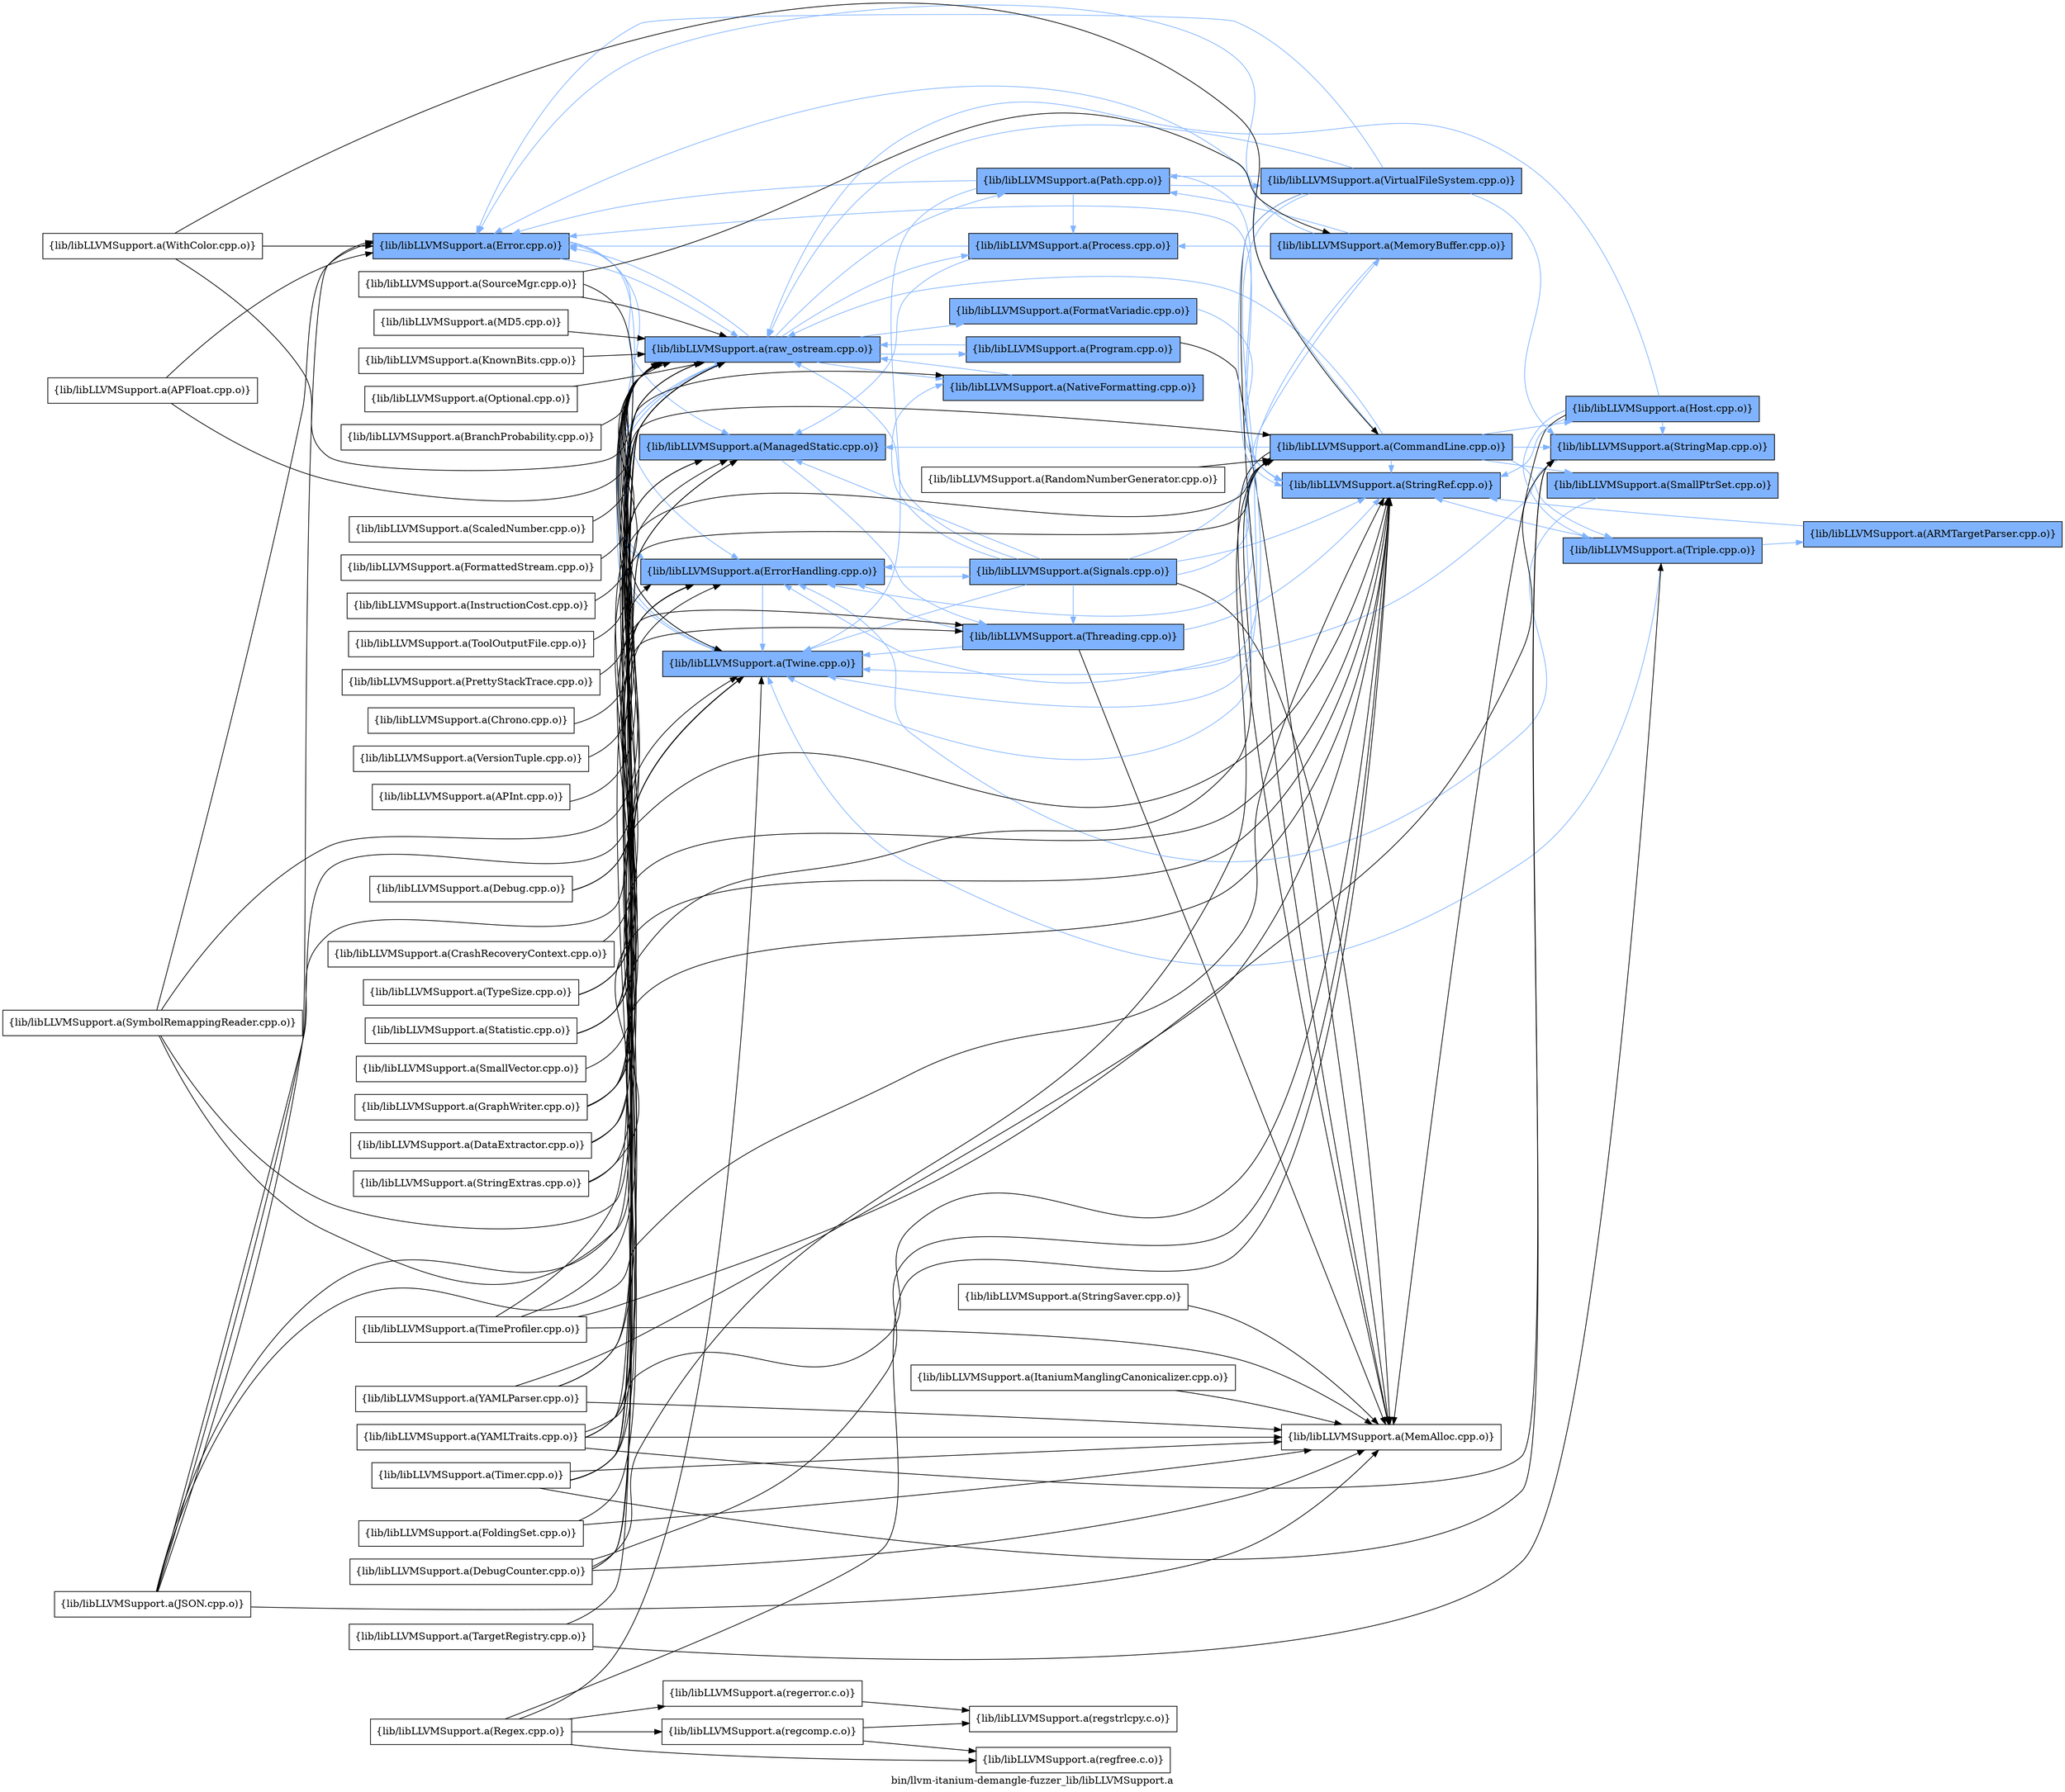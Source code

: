 digraph "bin/llvm-itanium-demangle-fuzzer_lib/libLLVMSupport.a" {
	label="bin/llvm-itanium-demangle-fuzzer_lib/libLLVMSupport.a";
	rankdir=LR;
	{ rank=same; Node0x55ae7112a848;  }
	{ rank=same; Node0x55ae7112a0c8; Node0x55ae7112c378; Node0x55ae7112c058; Node0x55ae71131508;  }
	{ rank=same; Node0x55ae711314b8; Node0x55ae7112f208; Node0x55ae7112d3b8; Node0x55ae71130888; Node0x55ae7112fc08; Node0x55ae7112f258; Node0x55ae71128d18;  }
	{ rank=same; Node0x55ae7112f1b8; Node0x55ae7112b298; Node0x55ae7112d4f8; Node0x55ae7112c918; Node0x55ae7112bec8;  }
	{ rank=same; Node0x55ae7112d228; Node0x55ae7112e9e8; Node0x55ae7112a898; Node0x55ae7112ef88;  }
	{ rank=same; Node0x55ae7112a848;  }
	{ rank=same; Node0x55ae7112a0c8; Node0x55ae7112c378; Node0x55ae7112c058; Node0x55ae71131508;  }
	{ rank=same; Node0x55ae711314b8; Node0x55ae7112f208; Node0x55ae7112d3b8; Node0x55ae71130888; Node0x55ae7112fc08; Node0x55ae7112f258; Node0x55ae71128d18;  }
	{ rank=same; Node0x55ae7112f1b8; Node0x55ae7112b298; Node0x55ae7112d4f8; Node0x55ae7112c918; Node0x55ae7112bec8;  }
	{ rank=same; Node0x55ae7112d228; Node0x55ae7112e9e8; Node0x55ae7112a898; Node0x55ae7112ef88;  }

	Node0x55ae7112a848 [shape=record,shape=box,group=1,style=filled,fillcolor="0.600000 0.5 1",label="{lib/libLLVMSupport.a(Error.cpp.o)}"];
	Node0x55ae7112a848 -> Node0x55ae7112a0c8[color="0.600000 0.5 1"];
	Node0x55ae7112a848 -> Node0x55ae7112c378[color="0.600000 0.5 1"];
	Node0x55ae7112a848 -> Node0x55ae7112c058[color="0.600000 0.5 1"];
	Node0x55ae7112a848 -> Node0x55ae71131508[color="0.600000 0.5 1"];
	Node0x55ae7112d4f8 [shape=record,shape=box,group=1,style=filled,fillcolor="0.600000 0.5 1",label="{lib/libLLVMSupport.a(MemoryBuffer.cpp.o)}"];
	Node0x55ae7112d4f8 -> Node0x55ae7112a848[color="0.600000 0.5 1"];
	Node0x55ae7112d4f8 -> Node0x55ae7112c058[color="0.600000 0.5 1"];
	Node0x55ae7112d4f8 -> Node0x55ae7112f258[color="0.600000 0.5 1"];
	Node0x55ae7112d4f8 -> Node0x55ae71128d18[color="0.600000 0.5 1"];
	Node0x55ae7112c918 [shape=record,shape=box,group=1,style=filled,fillcolor="0.600000 0.5 1",label="{lib/libLLVMSupport.a(StringRef.cpp.o)}"];
	Node0x55ae7112c918 -> Node0x55ae7112a848[color="0.600000 0.5 1"];
	Node0x55ae7112a898 [shape=record,shape=box,group=1,style=filled,fillcolor="0.600000 0.5 1",label="{lib/libLLVMSupport.a(Triple.cpp.o)}"];
	Node0x55ae7112a898 -> Node0x55ae7112c918[color="0.600000 0.5 1"];
	Node0x55ae7112a898 -> Node0x55ae7112a578[color="0.600000 0.5 1"];
	Node0x55ae7112a898 -> Node0x55ae7112c058[color="0.600000 0.5 1"];
	Node0x55ae71131508 [shape=record,shape=box,group=1,style=filled,fillcolor="0.600000 0.5 1",label="{lib/libLLVMSupport.a(raw_ostream.cpp.o)}"];
	Node0x55ae71131508 -> Node0x55ae7112a848[color="0.600000 0.5 1"];
	Node0x55ae71131508 -> Node0x55ae7112a0c8[color="0.600000 0.5 1"];
	Node0x55ae71131508 -> Node0x55ae7112d3b8[color="0.600000 0.5 1"];
	Node0x55ae71131508 -> Node0x55ae7112c058[color="0.600000 0.5 1"];
	Node0x55ae71131508 -> Node0x55ae71130888[color="0.600000 0.5 1"];
	Node0x55ae71131508 -> Node0x55ae7112fc08[color="0.600000 0.5 1"];
	Node0x55ae71131508 -> Node0x55ae7112f258[color="0.600000 0.5 1"];
	Node0x55ae71131508 -> Node0x55ae71128d18[color="0.600000 0.5 1"];
	Node0x55ae7112f1b8 [shape=record,shape=box,group=1,style=filled,fillcolor="0.600000 0.5 1",label="{lib/libLLVMSupport.a(CommandLine.cpp.o)}"];
	Node0x55ae7112f1b8 -> Node0x55ae7112a848[color="0.600000 0.5 1"];
	Node0x55ae7112f1b8 -> Node0x55ae7112a0c8[color="0.600000 0.5 1"];
	Node0x55ae7112f1b8 -> Node0x55ae7112c378[color="0.600000 0.5 1"];
	Node0x55ae7112f1b8 -> Node0x55ae7112b298;
	Node0x55ae7112f1b8 -> Node0x55ae7112d228[color="0.600000 0.5 1"];
	Node0x55ae7112f1b8 -> Node0x55ae7112e9e8[color="0.600000 0.5 1"];
	Node0x55ae7112f1b8 -> Node0x55ae7112c918[color="0.600000 0.5 1"];
	Node0x55ae7112f1b8 -> Node0x55ae7112a898[color="0.600000 0.5 1"];
	Node0x55ae7112f1b8 -> Node0x55ae7112c058[color="0.600000 0.5 1"];
	Node0x55ae7112f1b8 -> Node0x55ae71131508[color="0.600000 0.5 1"];
	Node0x55ae7112f1b8 -> Node0x55ae7112ef88[color="0.600000 0.5 1"];
	Node0x55ae7112a0c8 [shape=record,shape=box,group=1,style=filled,fillcolor="0.600000 0.5 1",label="{lib/libLLVMSupport.a(ErrorHandling.cpp.o)}"];
	Node0x55ae7112a0c8 -> Node0x55ae711314b8[color="0.600000 0.5 1"];
	Node0x55ae7112a0c8 -> Node0x55ae7112c058[color="0.600000 0.5 1"];
	Node0x55ae7112a0c8 -> Node0x55ae71131508[color="0.600000 0.5 1"];
	Node0x55ae7112c378 [shape=record,shape=box,group=1,style=filled,fillcolor="0.600000 0.5 1",label="{lib/libLLVMSupport.a(ManagedStatic.cpp.o)}"];
	Node0x55ae7112c378 -> Node0x55ae7112f208[color="0.600000 0.5 1"];
	Node0x55ae7112b298 [shape=record,shape=box,group=0,label="{lib/libLLVMSupport.a(MemAlloc.cpp.o)}"];
	Node0x55ae7112d228 [shape=record,shape=box,group=1,style=filled,fillcolor="0.600000 0.5 1",label="{lib/libLLVMSupport.a(SmallPtrSet.cpp.o)}"];
	Node0x55ae7112d228 -> Node0x55ae7112a0c8[color="0.600000 0.5 1"];
	Node0x55ae7112e9e8 [shape=record,shape=box,group=1,style=filled,fillcolor="0.600000 0.5 1",label="{lib/libLLVMSupport.a(StringMap.cpp.o)}"];
	Node0x55ae7112e9e8 -> Node0x55ae7112a0c8[color="0.600000 0.5 1"];
	Node0x55ae7112c058 [shape=record,shape=box,group=1,style=filled,fillcolor="0.600000 0.5 1",label="{lib/libLLVMSupport.a(Twine.cpp.o)}"];
	Node0x55ae7112c058 -> Node0x55ae71131508[color="0.600000 0.5 1"];
	Node0x55ae7112ef88 [shape=record,shape=box,group=1,style=filled,fillcolor="0.600000 0.5 1",label="{lib/libLLVMSupport.a(Host.cpp.o)}"];
	Node0x55ae7112ef88 -> Node0x55ae7112b298;
	Node0x55ae7112ef88 -> Node0x55ae7112e9e8[color="0.600000 0.5 1"];
	Node0x55ae7112ef88 -> Node0x55ae7112c918[color="0.600000 0.5 1"];
	Node0x55ae7112ef88 -> Node0x55ae7112a898[color="0.600000 0.5 1"];
	Node0x55ae7112ef88 -> Node0x55ae71131508[color="0.600000 0.5 1"];
	Node0x55ae711314b8 [shape=record,shape=box,group=1,style=filled,fillcolor="0.600000 0.5 1",label="{lib/libLLVMSupport.a(Signals.cpp.o)}"];
	Node0x55ae711314b8 -> Node0x55ae7112f1b8[color="0.600000 0.5 1"];
	Node0x55ae711314b8 -> Node0x55ae7112a0c8[color="0.600000 0.5 1"];
	Node0x55ae711314b8 -> Node0x55ae7112c378[color="0.600000 0.5 1"];
	Node0x55ae711314b8 -> Node0x55ae7112b298;
	Node0x55ae711314b8 -> Node0x55ae7112d4f8[color="0.600000 0.5 1"];
	Node0x55ae711314b8 -> Node0x55ae7112f208[color="0.600000 0.5 1"];
	Node0x55ae711314b8 -> Node0x55ae7112c918[color="0.600000 0.5 1"];
	Node0x55ae711314b8 -> Node0x55ae7112c058[color="0.600000 0.5 1"];
	Node0x55ae711314b8 -> Node0x55ae71131508[color="0.600000 0.5 1"];
	Node0x55ae711314b8 -> Node0x55ae71130888[color="0.600000 0.5 1"];
	Node0x55ae7112a258 [shape=record,shape=box,group=0,label="{lib/libLLVMSupport.a(Debug.cpp.o)}"];
	Node0x55ae7112a258 -> Node0x55ae7112c378;
	Node0x55ae7112a258 -> Node0x55ae71131508;
	Node0x55ae7112f208 [shape=record,shape=box,group=1,style=filled,fillcolor="0.600000 0.5 1",label="{lib/libLLVMSupport.a(Threading.cpp.o)}"];
	Node0x55ae7112f208 -> Node0x55ae7112a0c8[color="0.600000 0.5 1"];
	Node0x55ae7112f208 -> Node0x55ae7112b298;
	Node0x55ae7112f208 -> Node0x55ae7112c918[color="0.600000 0.5 1"];
	Node0x55ae7112f208 -> Node0x55ae7112c058[color="0.600000 0.5 1"];
	Node0x55ae7112f258 [shape=record,shape=box,group=1,style=filled,fillcolor="0.600000 0.5 1",label="{lib/libLLVMSupport.a(Path.cpp.o)}"];
	Node0x55ae7112f258 -> Node0x55ae7112a848[color="0.600000 0.5 1"];
	Node0x55ae7112f258 -> Node0x55ae7112c918[color="0.600000 0.5 1"];
	Node0x55ae7112f258 -> Node0x55ae7112c058[color="0.600000 0.5 1"];
	Node0x55ae7112f258 -> Node0x55ae7112bec8[color="0.600000 0.5 1"];
	Node0x55ae7112f258 -> Node0x55ae71128d18[color="0.600000 0.5 1"];
	Node0x55ae71128d18 [shape=record,shape=box,group=1,style=filled,fillcolor="0.600000 0.5 1",label="{lib/libLLVMSupport.a(Process.cpp.o)}"];
	Node0x55ae71128d18 -> Node0x55ae7112a848[color="0.600000 0.5 1"];
	Node0x55ae71128d18 -> Node0x55ae7112c378[color="0.600000 0.5 1"];
	Node0x55ae7112c5a8 [shape=record,shape=box,group=0,label="{lib/libLLVMSupport.a(SmallVector.cpp.o)}"];
	Node0x55ae7112c5a8 -> Node0x55ae7112a0c8;
	Node0x55ae7112d138 [shape=record,shape=box,group=0,label="{lib/libLLVMSupport.a(StringSaver.cpp.o)}"];
	Node0x55ae7112d138 -> Node0x55ae7112b298;
	Node0x55ae7112cbe8 [shape=record,shape=box,group=0,label="{lib/libLLVMSupport.a(APFloat.cpp.o)}"];
	Node0x55ae7112cbe8 -> Node0x55ae7112a848;
	Node0x55ae7112cbe8 -> Node0x55ae71131508;
	Node0x55ae7112e3a8 [shape=record,shape=box,group=0,label="{lib/libLLVMSupport.a(APInt.cpp.o)}"];
	Node0x55ae7112e3a8 -> Node0x55ae71131508;
	Node0x55ae7112dc28 [shape=record,shape=box,group=0,label="{lib/libLLVMSupport.a(FoldingSet.cpp.o)}"];
	Node0x55ae7112dc28 -> Node0x55ae7112a0c8;
	Node0x55ae7112dc28 -> Node0x55ae7112b298;
	Node0x55ae7112a578 [shape=record,shape=box,group=1,style=filled,fillcolor="0.600000 0.5 1",label="{lib/libLLVMSupport.a(ARMTargetParser.cpp.o)}"];
	Node0x55ae7112a578 -> Node0x55ae7112c918[color="0.600000 0.5 1"];
	Node0x55ae7112bec8 [shape=record,shape=box,group=1,style=filled,fillcolor="0.600000 0.5 1",label="{lib/libLLVMSupport.a(VirtualFileSystem.cpp.o)}"];
	Node0x55ae7112bec8 -> Node0x55ae7112a848[color="0.600000 0.5 1"];
	Node0x55ae7112bec8 -> Node0x55ae7112b298;
	Node0x55ae7112bec8 -> Node0x55ae7112e9e8[color="0.600000 0.5 1"];
	Node0x55ae7112bec8 -> Node0x55ae7112c918[color="0.600000 0.5 1"];
	Node0x55ae7112bec8 -> Node0x55ae7112c058[color="0.600000 0.5 1"];
	Node0x55ae7112bec8 -> Node0x55ae71131508[color="0.600000 0.5 1"];
	Node0x55ae7112bec8 -> Node0x55ae7112f258[color="0.600000 0.5 1"];
	Node0x55ae7112b248 [shape=record,shape=box,group=0,label="{lib/libLLVMSupport.a(SourceMgr.cpp.o)}"];
	Node0x55ae7112b248 -> Node0x55ae7112d4f8;
	Node0x55ae7112b248 -> Node0x55ae7112c058;
	Node0x55ae7112b248 -> Node0x55ae71131508;
	Node0x55ae7112d598 [shape=record,shape=box,group=0,label="{lib/libLLVMSupport.a(WithColor.cpp.o)}"];
	Node0x55ae7112d598 -> Node0x55ae7112f1b8;
	Node0x55ae7112d598 -> Node0x55ae7112a848;
	Node0x55ae7112d598 -> Node0x55ae71131508;
	Node0x55ae7112c9b8 [shape=record,shape=box,group=0,label="{lib/libLLVMSupport.a(YAMLParser.cpp.o)}"];
	Node0x55ae7112c9b8 -> Node0x55ae7112a0c8;
	Node0x55ae7112c9b8 -> Node0x55ae7112b298;
	Node0x55ae7112c9b8 -> Node0x55ae7112c918;
	Node0x55ae7112c9b8 -> Node0x55ae71131508;
	Node0x55ae7112d3b8 [shape=record,shape=box,group=1,style=filled,fillcolor="0.600000 0.5 1",label="{lib/libLLVMSupport.a(Program.cpp.o)}"];
	Node0x55ae7112d3b8 -> Node0x55ae7112b298;
	Node0x55ae7112d3b8 -> Node0x55ae71131508[color="0.600000 0.5 1"];
	Node0x55ae71130888 [shape=record,shape=box,group=1,style=filled,fillcolor="0.600000 0.5 1",label="{lib/libLLVMSupport.a(NativeFormatting.cpp.o)}"];
	Node0x55ae71130888 -> Node0x55ae71131508[color="0.600000 0.5 1"];
	Node0x55ae7112fc08 [shape=record,shape=box,group=1,style=filled,fillcolor="0.600000 0.5 1",label="{lib/libLLVMSupport.a(FormatVariadic.cpp.o)}"];
	Node0x55ae7112fc08 -> Node0x55ae7112c918[color="0.600000 0.5 1"];
	Node0x55ae71129538 [shape=record,shape=box,group=0,label="{lib/libLLVMSupport.a(MD5.cpp.o)}"];
	Node0x55ae71129538 -> Node0x55ae71131508;
	Node0x55ae71128fe8 [shape=record,shape=box,group=0,label="{lib/libLLVMSupport.a(CrashRecoveryContext.cpp.o)}"];
	Node0x55ae71128fe8 -> Node0x55ae7112c378;
	Node0x55ae7112d5e8 [shape=record,shape=box,group=0,label="{lib/libLLVMSupport.a(StringExtras.cpp.o)}"];
	Node0x55ae7112d5e8 -> Node0x55ae7112c918;
	Node0x55ae7112d5e8 -> Node0x55ae71131508;
	Node0x55ae71129308 [shape=record,shape=box,group=0,label="{lib/libLLVMSupport.a(TargetRegistry.cpp.o)}"];
	Node0x55ae71129308 -> Node0x55ae7112a898;
	Node0x55ae71129308 -> Node0x55ae71131508;
	Node0x55ae7112ac08 [shape=record,shape=box,group=0,label="{lib/libLLVMSupport.a(TypeSize.cpp.o)}"];
	Node0x55ae7112ac08 -> Node0x55ae7112f1b8;
	Node0x55ae7112ac08 -> Node0x55ae7112a0c8;
	Node0x55ae7112ac08 -> Node0x55ae71131508;
	Node0x55ae71129038 [shape=record,shape=box,group=0,label="{lib/libLLVMSupport.a(KnownBits.cpp.o)}"];
	Node0x55ae71129038 -> Node0x55ae71131508;
	Node0x55ae71127af8 [shape=record,shape=box,group=0,label="{lib/libLLVMSupport.a(Optional.cpp.o)}"];
	Node0x55ae71127af8 -> Node0x55ae71131508;
	Node0x55ae71129268 [shape=record,shape=box,group=0,label="{lib/libLLVMSupport.a(GraphWriter.cpp.o)}"];
	Node0x55ae71129268 -> Node0x55ae7112f1b8;
	Node0x55ae71129268 -> Node0x55ae7112c918;
	Node0x55ae71129268 -> Node0x55ae7112c058;
	Node0x55ae71129268 -> Node0x55ae71131508;
	Node0x55ae71127878 [shape=record,shape=box,group=0,label="{lib/libLLVMSupport.a(BranchProbability.cpp.o)}"];
	Node0x55ae71127878 -> Node0x55ae71131508;
	Node0x55ae7112b478 [shape=record,shape=box,group=0,label="{lib/libLLVMSupport.a(ScaledNumber.cpp.o)}"];
	Node0x55ae7112b478 -> Node0x55ae71131508;
	Node0x55ae71129a38 [shape=record,shape=box,group=0,label="{lib/libLLVMSupport.a(Statistic.cpp.o)}"];
	Node0x55ae71129a38 -> Node0x55ae7112f1b8;
	Node0x55ae71129a38 -> Node0x55ae7112c378;
	Node0x55ae71129a38 -> Node0x55ae7112f208;
	Node0x55ae71129a38 -> Node0x55ae71131508;
	Node0x55ae71129808 [shape=record,shape=box,group=0,label="{lib/libLLVMSupport.a(Timer.cpp.o)}"];
	Node0x55ae71129808 -> Node0x55ae7112f1b8;
	Node0x55ae71129808 -> Node0x55ae7112c378;
	Node0x55ae71129808 -> Node0x55ae7112b298;
	Node0x55ae71129808 -> Node0x55ae7112e9e8;
	Node0x55ae71129808 -> Node0x55ae7112f208;
	Node0x55ae71129808 -> Node0x55ae71131508;
	Node0x55ae7112e178 [shape=record,shape=box,group=0,label="{lib/libLLVMSupport.a(DebugCounter.cpp.o)}"];
	Node0x55ae7112e178 -> Node0x55ae7112f1b8;
	Node0x55ae7112e178 -> Node0x55ae7112c378;
	Node0x55ae7112e178 -> Node0x55ae7112b298;
	Node0x55ae7112e178 -> Node0x55ae7112c918;
	Node0x55ae7112e178 -> Node0x55ae71131508;
	Node0x55ae7112cc38 [shape=record,shape=box,group=0,label="{lib/libLLVMSupport.a(ItaniumManglingCanonicalizer.cpp.o)}"];
	Node0x55ae7112cc38 -> Node0x55ae7112b298;
	Node0x55ae7112d0e8 [shape=record,shape=box,group=0,label="{lib/libLLVMSupport.a(SymbolRemappingReader.cpp.o)}"];
	Node0x55ae7112d0e8 -> Node0x55ae7112a848;
	Node0x55ae7112d0e8 -> Node0x55ae7112c918;
	Node0x55ae7112d0e8 -> Node0x55ae7112c058;
	Node0x55ae7112d0e8 -> Node0x55ae71131508;
	Node0x55ae7112c148 [shape=record,shape=box,group=0,label="{lib/libLLVMSupport.a(DataExtractor.cpp.o)}"];
	Node0x55ae7112c148 -> Node0x55ae7112c918;
	Node0x55ae7112c148 -> Node0x55ae71131508;
	Node0x55ae7112b018 [shape=record,shape=box,group=0,label="{lib/libLLVMSupport.a(FormattedStream.cpp.o)}"];
	Node0x55ae7112b018 -> Node0x55ae71131508;
	Node0x55ae7112e628 [shape=record,shape=box,group=0,label="{lib/libLLVMSupport.a(Regex.cpp.o)}"];
	Node0x55ae7112e628 -> Node0x55ae7112c918;
	Node0x55ae7112e628 -> Node0x55ae7112c058;
	Node0x55ae7112e628 -> Node0x55ae7112ce68;
	Node0x55ae7112e628 -> Node0x55ae71129e48;
	Node0x55ae7112e628 -> Node0x55ae7112e948;
	Node0x55ae7112ce68 [shape=record,shape=box,group=0,label="{lib/libLLVMSupport.a(regcomp.c.o)}"];
	Node0x55ae7112ce68 -> Node0x55ae7112aac8;
	Node0x55ae7112ce68 -> Node0x55ae71129e48;
	Node0x55ae71129e48 [shape=record,shape=box,group=0,label="{lib/libLLVMSupport.a(regfree.c.o)}"];
	Node0x55ae7112e948 [shape=record,shape=box,group=0,label="{lib/libLLVMSupport.a(regerror.c.o)}"];
	Node0x55ae7112e948 -> Node0x55ae7112aac8;
	Node0x55ae7112aac8 [shape=record,shape=box,group=0,label="{lib/libLLVMSupport.a(regstrlcpy.c.o)}"];
	Node0x55ae71127b48 [shape=record,shape=box,group=0,label="{lib/libLLVMSupport.a(InstructionCost.cpp.o)}"];
	Node0x55ae71127b48 -> Node0x55ae71131508;
	Node0x55ae7112bfb8 [shape=record,shape=box,group=0,label="{lib/libLLVMSupport.a(ToolOutputFile.cpp.o)}"];
	Node0x55ae7112bfb8 -> Node0x55ae71131508;
	Node0x55ae7112fe88 [shape=record,shape=box,group=0,label="{lib/libLLVMSupport.a(PrettyStackTrace.cpp.o)}"];
	Node0x55ae7112fe88 -> Node0x55ae71131508;
	Node0x55ae7112a1b8 [shape=record,shape=box,group=0,label="{lib/libLLVMSupport.a(Chrono.cpp.o)}"];
	Node0x55ae7112a1b8 -> Node0x55ae71131508;
	Node0x55ae7112a8e8 [shape=record,shape=box,group=0,label="{lib/libLLVMSupport.a(TimeProfiler.cpp.o)}"];
	Node0x55ae7112a8e8 -> Node0x55ae7112b298;
	Node0x55ae7112a8e8 -> Node0x55ae7112e9e8;
	Node0x55ae7112a8e8 -> Node0x55ae7112c058;
	Node0x55ae7112a8e8 -> Node0x55ae71131508;
	Node0x55ae7112b068 [shape=record,shape=box,group=0,label="{lib/libLLVMSupport.a(JSON.cpp.o)}"];
	Node0x55ae7112b068 -> Node0x55ae7112a848;
	Node0x55ae7112b068 -> Node0x55ae7112b298;
	Node0x55ae7112b068 -> Node0x55ae7112c918;
	Node0x55ae7112b068 -> Node0x55ae7112c058;
	Node0x55ae7112b068 -> Node0x55ae71131508;
	Node0x55ae7112b068 -> Node0x55ae71130888;
	Node0x55ae71128278 [shape=record,shape=box,group=0,label="{lib/libLLVMSupport.a(RandomNumberGenerator.cpp.o)}"];
	Node0x55ae71128278 -> Node0x55ae7112f1b8;
	Node0x55ae7112a168 [shape=record,shape=box,group=0,label="{lib/libLLVMSupport.a(YAMLTraits.cpp.o)}"];
	Node0x55ae7112a168 -> Node0x55ae7112a0c8;
	Node0x55ae7112a168 -> Node0x55ae7112b298;
	Node0x55ae7112a168 -> Node0x55ae7112e9e8;
	Node0x55ae7112a168 -> Node0x55ae7112c918;
	Node0x55ae7112a168 -> Node0x55ae7112c058;
	Node0x55ae7112a168 -> Node0x55ae71131508;
	Node0x55ae7112a398 [shape=record,shape=box,group=0,label="{lib/libLLVMSupport.a(VersionTuple.cpp.o)}"];
	Node0x55ae7112a398 -> Node0x55ae71131508;
}
